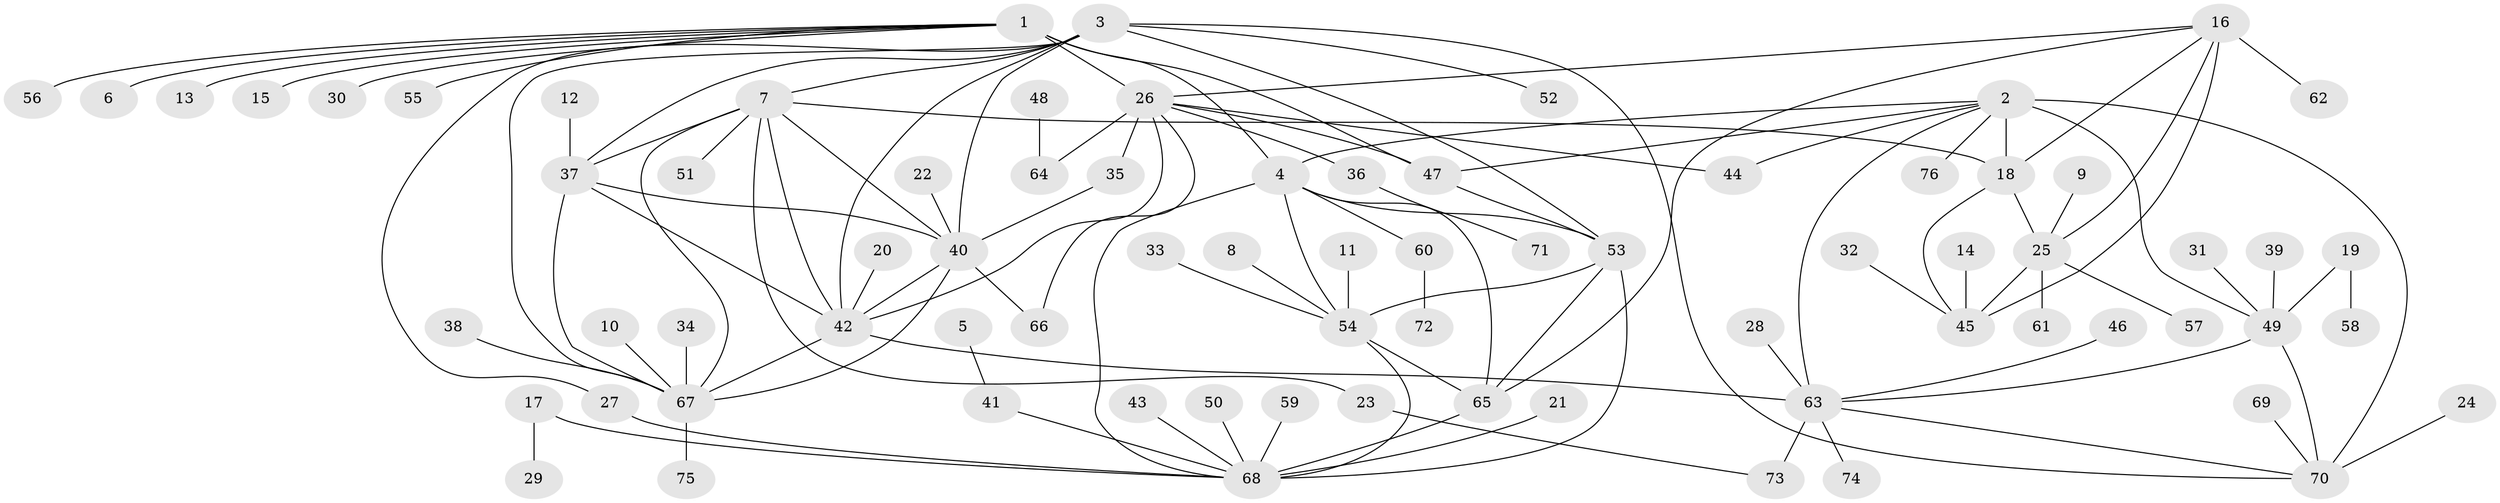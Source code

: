 // original degree distribution, {13: 0.015873015873015872, 6: 0.03968253968253968, 7: 0.03968253968253968, 8: 0.07142857142857142, 9: 0.03968253968253968, 12: 0.007936507936507936, 10: 0.023809523809523808, 2: 0.1746031746031746, 1: 0.5396825396825397, 3: 0.047619047619047616}
// Generated by graph-tools (version 1.1) at 2025/37/03/04/25 23:37:49]
// undirected, 76 vertices, 111 edges
graph export_dot {
  node [color=gray90,style=filled];
  1;
  2;
  3;
  4;
  5;
  6;
  7;
  8;
  9;
  10;
  11;
  12;
  13;
  14;
  15;
  16;
  17;
  18;
  19;
  20;
  21;
  22;
  23;
  24;
  25;
  26;
  27;
  28;
  29;
  30;
  31;
  32;
  33;
  34;
  35;
  36;
  37;
  38;
  39;
  40;
  41;
  42;
  43;
  44;
  45;
  46;
  47;
  48;
  49;
  50;
  51;
  52;
  53;
  54;
  55;
  56;
  57;
  58;
  59;
  60;
  61;
  62;
  63;
  64;
  65;
  66;
  67;
  68;
  69;
  70;
  71;
  72;
  73;
  74;
  75;
  76;
  1 -- 4 [weight=1.0];
  1 -- 6 [weight=1.0];
  1 -- 13 [weight=1.0];
  1 -- 15 [weight=1.0];
  1 -- 26 [weight=4.0];
  1 -- 30 [weight=1.0];
  1 -- 47 [weight=4.0];
  1 -- 55 [weight=1.0];
  1 -- 56 [weight=1.0];
  2 -- 4 [weight=1.0];
  2 -- 18 [weight=2.0];
  2 -- 44 [weight=1.0];
  2 -- 47 [weight=1.0];
  2 -- 49 [weight=2.0];
  2 -- 63 [weight=2.0];
  2 -- 70 [weight=4.0];
  2 -- 76 [weight=1.0];
  3 -- 7 [weight=1.0];
  3 -- 27 [weight=1.0];
  3 -- 37 [weight=1.0];
  3 -- 40 [weight=1.0];
  3 -- 42 [weight=1.0];
  3 -- 52 [weight=1.0];
  3 -- 53 [weight=1.0];
  3 -- 67 [weight=1.0];
  3 -- 70 [weight=1.0];
  4 -- 53 [weight=1.0];
  4 -- 54 [weight=2.0];
  4 -- 60 [weight=1.0];
  4 -- 65 [weight=1.0];
  4 -- 68 [weight=1.0];
  5 -- 41 [weight=1.0];
  7 -- 18 [weight=1.0];
  7 -- 23 [weight=1.0];
  7 -- 37 [weight=1.0];
  7 -- 40 [weight=1.0];
  7 -- 42 [weight=1.0];
  7 -- 51 [weight=1.0];
  7 -- 67 [weight=1.0];
  8 -- 54 [weight=1.0];
  9 -- 25 [weight=1.0];
  10 -- 67 [weight=1.0];
  11 -- 54 [weight=1.0];
  12 -- 37 [weight=1.0];
  14 -- 45 [weight=1.0];
  16 -- 18 [weight=2.0];
  16 -- 25 [weight=4.0];
  16 -- 26 [weight=1.0];
  16 -- 45 [weight=2.0];
  16 -- 62 [weight=1.0];
  16 -- 65 [weight=1.0];
  17 -- 29 [weight=1.0];
  17 -- 68 [weight=1.0];
  18 -- 25 [weight=2.0];
  18 -- 45 [weight=1.0];
  19 -- 49 [weight=1.0];
  19 -- 58 [weight=1.0];
  20 -- 42 [weight=1.0];
  21 -- 68 [weight=1.0];
  22 -- 40 [weight=1.0];
  23 -- 73 [weight=1.0];
  24 -- 70 [weight=1.0];
  25 -- 45 [weight=2.0];
  25 -- 57 [weight=1.0];
  25 -- 61 [weight=1.0];
  26 -- 35 [weight=1.0];
  26 -- 36 [weight=1.0];
  26 -- 42 [weight=1.0];
  26 -- 44 [weight=1.0];
  26 -- 47 [weight=1.0];
  26 -- 64 [weight=1.0];
  26 -- 66 [weight=1.0];
  27 -- 68 [weight=1.0];
  28 -- 63 [weight=1.0];
  31 -- 49 [weight=1.0];
  32 -- 45 [weight=1.0];
  33 -- 54 [weight=1.0];
  34 -- 67 [weight=1.0];
  35 -- 40 [weight=1.0];
  36 -- 71 [weight=1.0];
  37 -- 40 [weight=1.0];
  37 -- 42 [weight=1.0];
  37 -- 67 [weight=1.0];
  38 -- 67 [weight=1.0];
  39 -- 49 [weight=1.0];
  40 -- 42 [weight=1.0];
  40 -- 66 [weight=1.0];
  40 -- 67 [weight=1.0];
  41 -- 68 [weight=1.0];
  42 -- 63 [weight=1.0];
  42 -- 67 [weight=1.0];
  43 -- 68 [weight=1.0];
  46 -- 63 [weight=1.0];
  47 -- 53 [weight=1.0];
  48 -- 64 [weight=1.0];
  49 -- 63 [weight=1.0];
  49 -- 70 [weight=2.0];
  50 -- 68 [weight=1.0];
  53 -- 54 [weight=2.0];
  53 -- 65 [weight=1.0];
  53 -- 68 [weight=1.0];
  54 -- 65 [weight=2.0];
  54 -- 68 [weight=2.0];
  59 -- 68 [weight=1.0];
  60 -- 72 [weight=1.0];
  63 -- 70 [weight=2.0];
  63 -- 73 [weight=2.0];
  63 -- 74 [weight=1.0];
  65 -- 68 [weight=1.0];
  67 -- 75 [weight=1.0];
  69 -- 70 [weight=1.0];
}
